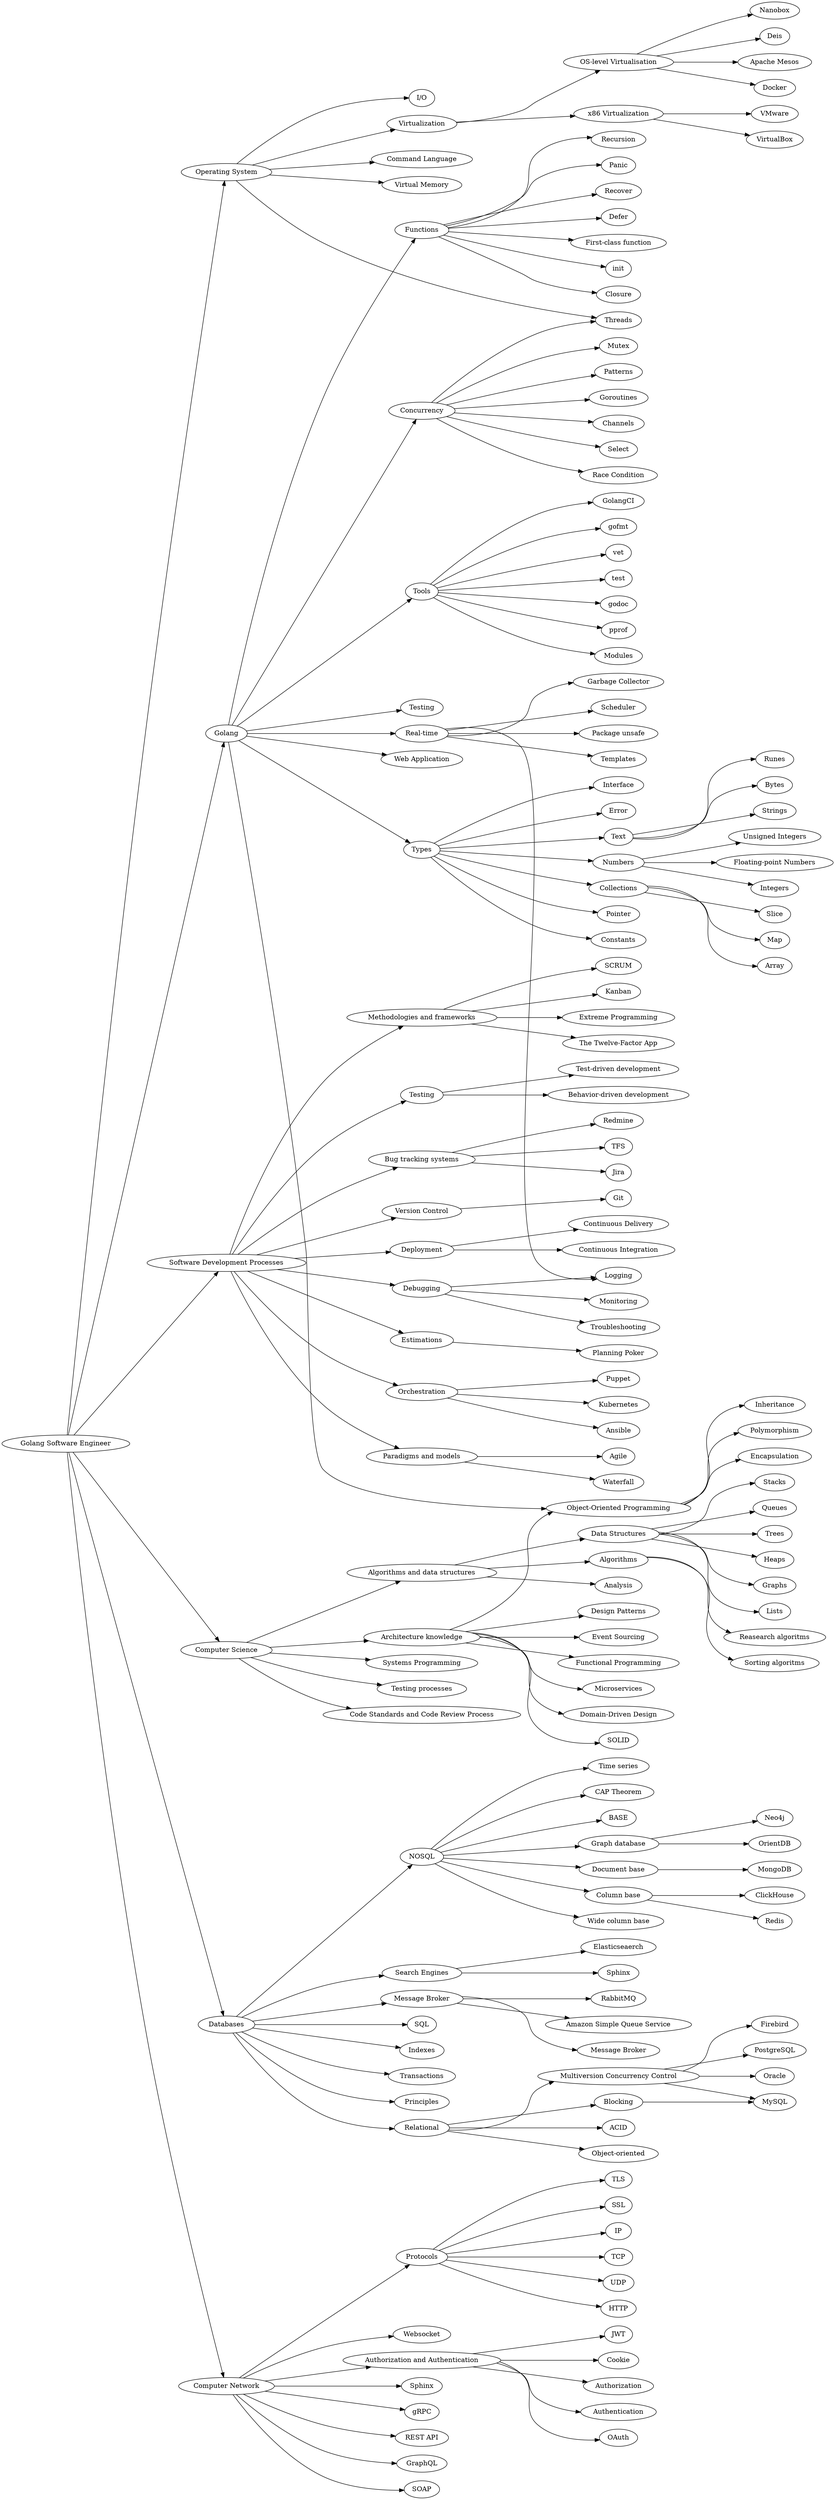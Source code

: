 digraph roadmap {
	rankdir=LR;
	backend->cs;
	backend->go;
	backend->db;
	backend->net;
	backend->os;
	backend->dev;
	cs->cs_architecture;
	cs->code;
	cs->cs_algorithms;
	cs->systems;
	cs->testing;
	cs_algorithms->cs_algorithms_analysis;
	cs_algorithms->cs_algorithms_structures;
	cs_algorithms->cs_algorithms_algorithms;
	cs_algorithms_structures->cs_algorithms_structures_lists;
	cs_algorithms_structures->cs_algorithms_structures_stacks;
	cs_algorithms_structures->cs_algorithms_structures_queues;
	cs_algorithms_structures->cs_algorithms_structures_trees;
	cs_algorithms_structures->cs_algorithms_structures_heaps;
	cs_algorithms_structures->cs_algorithms_structures_graphs;
	cs_algorithms_algorithms->cs_algorithms_structures_sorting;
	cs_algorithms_algorithms->cs_algorithms_structures_research;
	cs_architecture->cs_architecture_microservices;
	cs_architecture->cs_architecture_ddd;
	cs_architecture->cs_architecture_solid;
	cs_architecture->cs_architecture_patterns;
	cs_architecture->cs_architecture_event;
	cs_architecture->cs_architecture_oop;
	cs_architecture->cs_architecture_func;
	cs_architecture_oop->cs_architecture_oop_encapsulation;
	cs_architecture_oop->cs_architecture_oop_inheritance;
	cs_architecture_oop->cs_architecture_oop_polymorphism;
	dev->dev_paradigms;
	dev->dev_methodologies;
	dev->dev_testing;
	dev->dev_trackers;
	dev->dev_version;
	dev->dev_deployment;
	dev->dev_estimation;
	dev->dev_debugging;
	dev->dev_orchestration;
	dev_orchestration->dev_orchestration_ansible;
	dev_orchestration->dev_orchestration_puppet;
	dev_orchestration->dev_orchestration_k8s;
	dev_debugging->dev_debugging_troubleshooting;
	dev_debugging->dev_debugging_logging;
	dev_debugging->dev_debugging_monitoring;
	dev_testing->dev_testing_tdd;
	dev_testing->dev_testing_bdd;
	dev_trackers->dev_trackers_jira;
	dev_trackers->dev_trackers_redmine;
	dev_trackers->dev_trackers_tfs;
	dev_version->dev_version_git;
	dev_deployment->dev_deployment_ci;
	dev_deployment->dev_deployment_cd;
	dev_paradigms->management_paradigms_agile;
	dev_paradigms->management_paradigms_waterfall;
	dev_methodologies->dev_methodologies_scrum;
	dev_methodologies->dev_methodologies_kanban;
	dev_methodologies->dev_methodologies_xp;
	dev_methodologies->dev_methodologies_12factors;
	dev_estimation->management_estimation_poker;
	os->os_virtual_memory;
	os->os_threads;
	os->os_io;
	os->os_virtualization;
	os->os_shell;
	os_virtualization->os_virtualization_level;
	os_virtualization->os_virtualization_x86;
	os_virtualization_level->os_virtualization_level_docker;
	os_virtualization_level->os_virtualization_level_nanobox;
	os_virtualization_level->os_virtualization_level_deis;
	os_virtualization_level->os_virtualization_level_mesos;
	os_virtualization_x86->os_virtualization_x86_virtualbox;
	os_virtualization_x86->os_virtualization_x86_vmware;
	go->go_types;
	go->go_function;
	go->go_concurrency;
	go->go_tools;
	go->go_testing;
	go->go_realtime;
	go->go_app;
	go->cs_architecture_oop;
	go_types->go_types_text;
	go_types->go_types_numbers;
	go_types->go_types_collections;
	go_types->go_types_pointer;
	go_types->go_types_constants;
	go_types->go_types_interface;
	go_types->go_types_error;
	go_types_text->go_types_text_strings;
	go_types_text->go_types_text_runes;
	go_types_text->go_types_text_bytes;
	go_types_numbers->go_types_numbers_int;
	go_types_numbers->go_types_numbers_uint;
	go_types_numbers->go_types_numbers_float;
	go_types_collections->go_types_collections_array;
	go_types_collections->go_types_slice;
	go_types_collections->go_types_collections_map;
	go_function->go_function_init;
	go_function->go_function_closure;
	go_function->go_function_recursion;
	go_function->go_function_panic;
	go_function->go_function_recover;
	go_function->go_function_defer;
	go_function->go_function_firstclass;
	go_concurrency->go_concurrency_goroutine;
	go_concurrency->go_concurrency_channels;
	go_concurrency->go_concurrency_select;
	go_concurrency->go_concurrency_race;
	go_concurrency->go_concurrency_mutex;
	go_concurrency->go_concurrency_patterns;
	go_concurrency->os_threads;
	go_tools->go_tool_fmt;
	go_tools->go_tool_vet;
	go_tools->go_tool_test;
	go_tools->go_tool_doc;
	go_tools->go_tool_pprof;
	go_tools->go_tool_modules;
	go_tools->go_tool_golangci;
	go_realtime->go_realtime_gc;
	go_realtime->go_realtime_scheduler;
	go_realtime->go_realtime_unsafe;
	go_realtime->go_app_templates;
	go_realtime->dev_debugging_logging;
	db->db_sql;
	db->db_indexes;
	db->db_transactions;
	db->db_principles;
	db->db_relational;
	db->db_nosql;
	db->db_search;
	db->db_message_broker;
	db_message_broker->db_message_broker_kafka;
	db_message_broker->db_message_broker_rabbit;
	db_message_broker->db_message_broker_awssqs;
	db_relational->db_relational_mvcc;
	db_relational->db_relational_blocking;
	db_relational->db_relational_acid;
	db_relational->db_relational_oo;
	db_relational_mvcc->db_relational_firebird;
	db_relational_mvcc->db_relational_postgres;
	db_relational_mvcc->db_relational_oracle;
	db_relational_mvcc->db_mysql;
	db_relational_blocking->db_mysql;
	db_nosql->db_nosql_cap;
	db_nosql->db_nosql_base;
	db_nosql->db_nosql_graph;
	db_nosql->db_nosql_doc;
	db_nosql->db_nosql_colbase;
	db_nosql->db_nosql_colwidebase;
	db_nosql->db_nosql_time;
	db_nosql_graph->db_nosql_orient;
	db_nosql_graph->db_nosql_neo4j;
	db_nosql_doc->db_nosql_mongo;
	db_nosql_colbase->db_nosql_redis;
	db_nosql_colbase->db_nosql_clickhouse;
	db_search->db_search_elasticseaerch;
	db_search->db_search_sphinx;
	net->net_osi;
	net->net_grpc;
	net->net_restapi;
	net->net_graphql;
	net->net_soap;
	net->net_protocols;
	net->net_websocket;
	net->net_auth;
	net_protocols->net_protocols_ip;
	net_protocols->net_protocols_tcp;
	net_protocols->net_protocols_udp;
	net_protocols->net_protocols_http;
	net_protocols->net_protocols_tls;
	net_protocols->net_protocols_ssl;
	net_auth->net_auth_authorization;
	net_auth->net_auth_authentication;
	net_auth->net_auth_oauth;
	net_auth->net_auth_jwt;
	net_auth->net_auth_cookie;
	backend [ label="Golang Software Engineer" ];
	code [ label="Code Standards and Code Review Process" ];
	cs [ label="Computer Science" ];
	cs_algorithms [ label="Algorithms and data structures" ];
	cs_algorithms_algorithms [ label="Algorithms" ];
	cs_algorithms_analysis [ label="Analysis" ];
	cs_algorithms_structures [ label="Data Structures" ];
	cs_algorithms_structures_graphs [ label="Graphs" ];
	cs_algorithms_structures_heaps [ label="Heaps" ];
	cs_algorithms_structures_lists [ label="Lists" ];
	cs_algorithms_structures_queues [ label="Queues" ];
	cs_algorithms_structures_research [ label="Reasearch algoritms" ];
	cs_algorithms_structures_sorting [ label="Sorting algoritms" ];
	cs_algorithms_structures_stacks [ label="Stacks" ];
	cs_algorithms_structures_trees [ label="Trees" ];
	cs_architecture [ label="Architecture knowledge" ];
	cs_architecture_ddd [ label="Domain-Driven Design" ];
	cs_architecture_event [ label="Event Sourcing" ];
	cs_architecture_func [ label="Functional Programming" ];
	cs_architecture_microservices [ label="Microservices" ];
	cs_architecture_oop [ label="Object-Oriented Programming" ];
	cs_architecture_oop_encapsulation [ label="Encapsulation" ];
	cs_architecture_oop_inheritance [ label="Inheritance" ];
	cs_architecture_oop_polymorphism [ label="Polymorphism" ];
	cs_architecture_patterns [ label="Design Patterns" ];
	cs_architecture_solid [ label="SOLID" ];
	db [ label="Databases" ];
	db_indexes [ label="Indexes" ];
	db_message_broker [ label="Message Broker" ];
	db_message_broker_awssqs [ label="Amazon Simple Queue Service" ];
	db_message_broker_kafka [ label="Message Broker" ];
	db_message_broker_rabbit [ label="RabbitMQ" ];
	db_mysql [ label="MySQL" ];
	db_nosql [ label="NOSQL" ];
	db_nosql_base [ label="BASE" ];
	db_nosql_cap [ label="CAP Theorem" ];
	db_nosql_clickhouse [ label="ClickHouse" ];
	db_nosql_colbase [ label="Column base" ];
	db_nosql_colwidebase [ label="Wide column base" ];
	db_nosql_doc [ label="Document base" ];
	db_nosql_graph [ label="Graph database" ];
	db_nosql_mongo [ label="MongoDB" ];
	db_nosql_neo4j [ label="Neo4j" ];
	db_nosql_orient [ label="OrientDB" ];
	db_nosql_redis [ label="Redis" ];
	db_nosql_time [ label="Time series" ];
	db_principles [ label="Principles" ];
	db_relational [ label="Relational" ];
	db_relational_acid [ label="ACID" ];
	db_relational_blocking [ label="Blocking" ];
	db_relational_firebird [ label="Firebird" ];
	db_relational_mvcc [ label="Multiversion Concurrency Control" ];
	db_relational_oo [ label="Object-oriented" ];
	db_relational_oracle [ label="Oracle" ];
	db_relational_postgres [ label="PostgreSQL" ];
	db_search [ label="Search Engines" ];
	db_search_elasticseaerch [ label="Elasticseaerch" ];
	db_search_sphinx [ label="Sphinx" ];
	db_sql [ label="SQL" ];
	db_transactions [ label="Transactions" ];
	dev [ label="Software Development Processes" ];
	dev_debugging [ label="Debugging" ];
	dev_debugging_logging [ label="Logging" ];
	dev_debugging_monitoring [ label="Monitoring" ];
	dev_debugging_troubleshooting [ label="Troubleshooting" ];
	dev_deployment [ label="Deployment" ];
	dev_deployment_cd [ label="Continuous Delivery" ];
	dev_deployment_ci [ label="Continuous Integration" ];
	dev_estimation [ label="Estimations" ];
	dev_methodologies [ label="Methodologies and frameworks" ];
	dev_methodologies_12factors [ label="The Twelve-Factor App" ];
	dev_methodologies_kanban [ label="Kanban" ];
	dev_methodologies_scrum [ label="SCRUM" ];
	dev_methodologies_xp [ label="Extreme Programming" ];
	dev_orchestration [ label="Orchestration" ];
	dev_orchestration_ansible [ label="Ansible" ];
	dev_orchestration_k8s [ label="Kubernetes" ];
	dev_orchestration_puppet [ label="Puppet" ];
	dev_paradigms [ label="Paradigms and models" ];
	dev_testing [ label="Testing" ];
	dev_testing_bdd [ label="Behavior-driven development" ];
	dev_testing_tdd [ label="Test-driven development" ];
	dev_trackers [ label="Bug tracking systems" ];
	dev_trackers_jira [ label="Jira" ];
	dev_trackers_redmine [ label="Redmine" ];
	dev_trackers_tfs [ label="TFS" ];
	dev_version [ label="Version Control" ];
	dev_version_git [ label="Git" ];
	go [ label="Golang" ];
	go_app [ label="Web Application" ];
	go_app_templates [ label="Templates" ];
	go_concurrency [ label="Concurrency" ];
	go_concurrency_channels [ label="Channels" ];
	go_concurrency_goroutine [ label="Goroutines" ];
	go_concurrency_mutex [ label="Mutex" ];
	go_concurrency_patterns [ label="Patterns" ];
	go_concurrency_race [ label="Race Condition" ];
	go_concurrency_select [ label="Select" ];
	go_function [ label="Functions" ];
	go_function_closure [ label="Closure" ];
	go_function_defer [ label="Defer" ];
	go_function_firstclass [ label="First-class function" ];
	go_function_init [ label="init" ];
	go_function_panic [ label="Panic" ];
	go_function_recover [ label="Recover" ];
	go_function_recursion [ label="Recursion" ];
	go_realtime [ label="Real-time" ];
	go_realtime_gc [ label="Garbage Collector" ];
	go_realtime_scheduler [ label="Scheduler" ];
	go_realtime_unsafe [ label="Package unsafe" ];
	go_testing [ label="Testing" ];
	go_tool_doc [ label="godoc" ];
	go_tool_fmt [ label="gofmt" ];
	go_tool_golangci [ label="GolangCI" ];
	go_tool_modules [ label="Modules" ];
	go_tool_pprof [ label="pprof" ];
	go_tool_test [ label="test" ];
	go_tool_vet [ label="vet" ];
	go_tools [ label="Tools" ];
	go_types [ label="Types" ];
	go_types_collections [ label="Collections" ];
	go_types_collections_array [ label="Array" ];
	go_types_collections_map [ label="Map" ];
	go_types_constants [ label="Constants" ];
	go_types_error [ label="Error" ];
	go_types_interface [ label="Interface" ];
	go_types_numbers [ label="Numbers" ];
	go_types_numbers_float [ label="Floating-point Numbers" ];
	go_types_numbers_int [ label="Integers" ];
	go_types_numbers_uint [ label="Unsigned Integers" ];
	go_types_pointer [ label="Pointer" ];
	go_types_slice [ label="Slice" ];
	go_types_text [ label="Text" ];
	go_types_text_bytes [ label="Bytes" ];
	go_types_text_runes [ label="Runes" ];
	go_types_text_strings [ label="Strings" ];
	management_estimation_poker [ label="Planning Poker" ];
	management_paradigms_agile [ label="Agile" ];
	management_paradigms_waterfall [ label="Waterfall" ];
	net [ label="Computer Network" ];
	net_auth [ label="Authorization and Authentication" ];
	net_auth_authentication [ label="Authentication" ];
	net_auth_authorization [ label="Authorization" ];
	net_auth_cookie [ label="Cookie" ];
	net_auth_jwt [ label="JWT" ];
	net_auth_oauth [ label="OAuth" ];
	net_graphql [ label="GraphQL" ];
	net_grpc [ label="gRPC" ];
	net_osi [ label="Sphinx" ];
	net_protocols [ label="Protocols" ];
	net_protocols_http [ label="HTTP" ];
	net_protocols_ip [ label="IP" ];
	net_protocols_ssl [ label="SSL" ];
	net_protocols_tcp [ label="TCP" ];
	net_protocols_tls [ label="TLS" ];
	net_protocols_udp [ label="UDP" ];
	net_restapi [ label="REST API" ];
	net_soap [ label="SOAP" ];
	net_websocket [ label="Websocket" ];
	os [ label="Operating System" ];
	os_io [ label="I/O" ];
	os_shell [ label="Command Language" ];
	os_threads [ label="Threads" ];
	os_virtual_memory [ label="Virtual Memory" ];
	os_virtualization [ label="Virtualization" ];
	os_virtualization_level [ label="OS-level Virtualisation" ];
	os_virtualization_level_deis [ label="Deis" ];
	os_virtualization_level_docker [ label="Docker" ];
	os_virtualization_level_mesos [ label="Apache Mesos" ];
	os_virtualization_level_nanobox [ label="Nanobox" ];
	os_virtualization_x86 [ label="x86 Virtualization" ];
	os_virtualization_x86_virtualbox [ label="VirtualBox" ];
	os_virtualization_x86_vmware [ label="VMware" ];
	systems [ label="Systems Programming" ];
	testing [ label="Testing processes" ];

}
